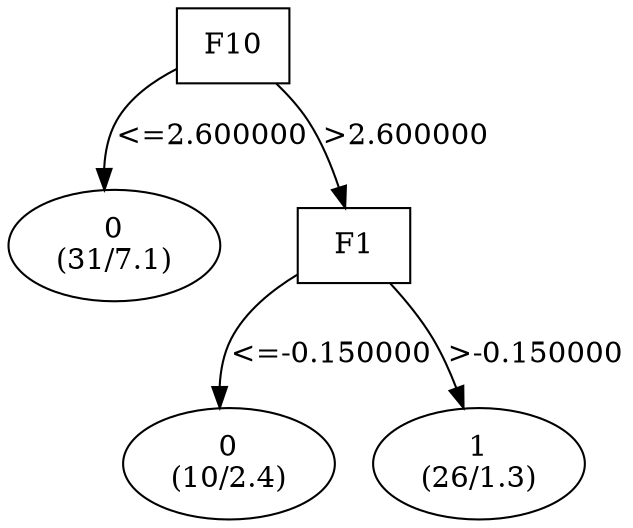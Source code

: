digraph YaDT {
n0 [ shape=box, label="F10\n"]
n0 -> n1 [label="<=2.600000"]
n1 [ shape=ellipse, label="0\n(31/7.1)"]
n0 -> n2 [label=">2.600000"]
n2 [ shape=box, label="F1\n"]
n2 -> n3 [label="<=-0.150000"]
n3 [ shape=ellipse, label="0\n(10/2.4)"]
n2 -> n4 [label=">-0.150000"]
n4 [ shape=ellipse, label="1\n(26/1.3)"]
}
